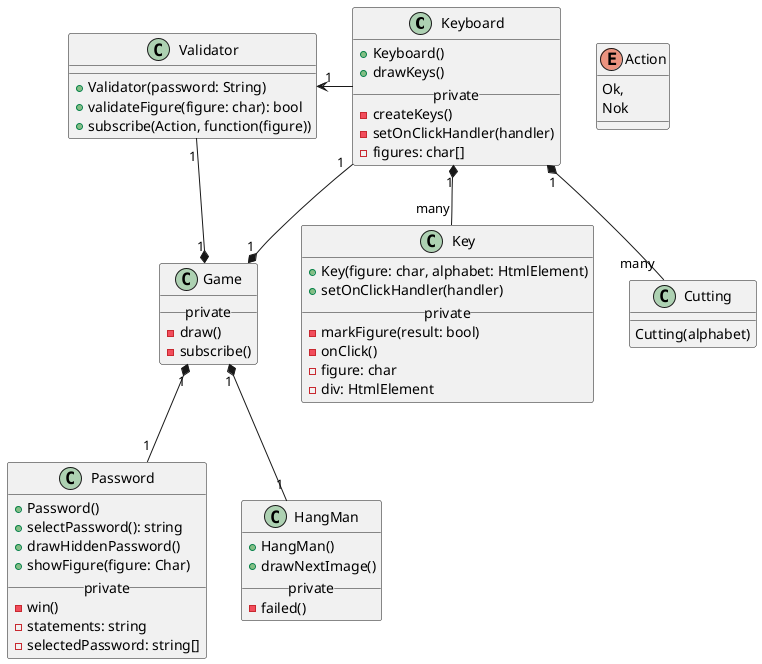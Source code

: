 @startuml

class Keyboard {
    + Keyboard()
    + drawKeys()
    __ private __
    - createKeys()
    - setOnClickHandler(handler)
    - figures: char[]
}

class Key {
    + Key(figure: char, alphabet: HtmlElement)
    + setOnClickHandler(handler)
    __ private __
    -markFigure(result: bool)
    - onClick()
    -figure: char
    -div: HtmlElement
}
class Cutting {
    Cutting(alphabet)
}
class Password {
    + Password()
    + selectPassword(): string
    + drawHiddenPassword()
    + showFigure(figure: Char)
    __ private __
    - win()
    - statements: string
    - selectedPassword: string[]
}
class HangMan {
    + HangMan()
    + drawNextImage()
    __ private __
    - failed()
}
class Validator {
    + Validator(password: String)
    + validateFigure(figure: char): bool
    + subscribe(Action, function(figure))
}
class Game {
    __ private __
    - draw()
    - subscribe()
}
enum Action {
    Ok,
    Nok
}

Keyboard "1" --* "1" Game
Keyboard "1" *-- "many" Key
Keyboard "1" *-- "many" Cutting
Game "1" *-- "1" HangMan
Game "1" *-- "1" Password
Game "1" *-- "1" Validator


Keyboard -left-> "1" Validator
@enduml
